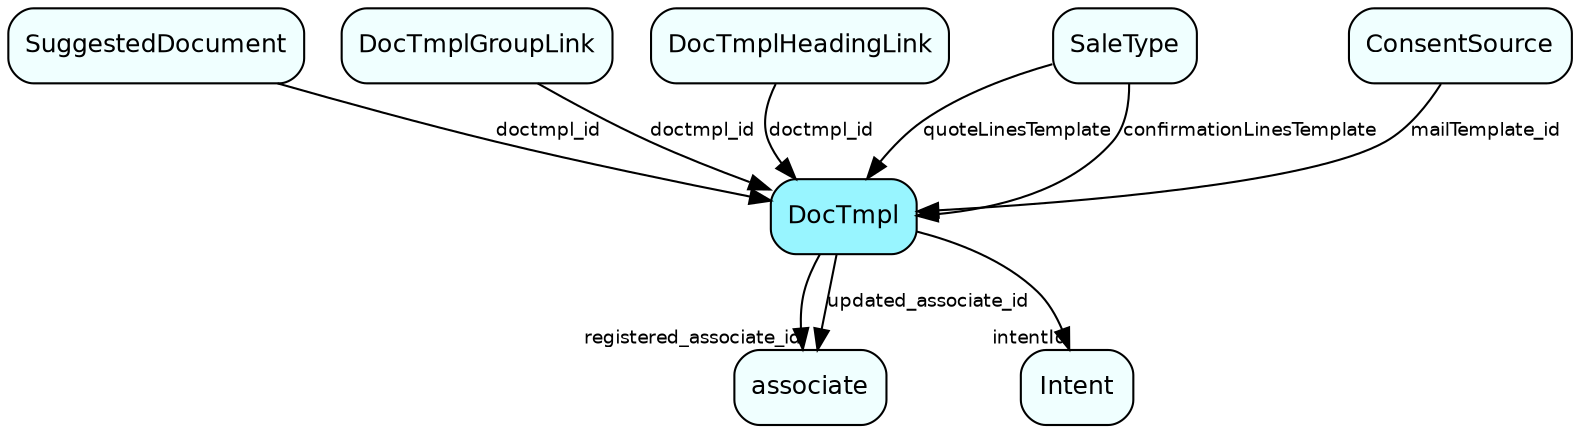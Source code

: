 digraph DocTmpl  {
node [shape = box style="rounded, filled" fontname = "Helvetica" fontsize = "12" ]
edge [fontname = "Helvetica" fontsize = "9"]

DocTmpl[fillcolor = "cadetblue1"]
associate[fillcolor = "azure1"]
Intent[fillcolor = "azure1"]
SuggestedDocument[fillcolor = "azure1"]
DocTmplGroupLink[fillcolor = "azure1"]
DocTmplHeadingLink[fillcolor = "azure1"]
SaleType[fillcolor = "azure1"]
ConsentSource[fillcolor = "azure1"]
DocTmpl -> associate [headlabel = "registered_associate_id"]
DocTmpl -> associate [label = "updated_associate_id"]
DocTmpl -> Intent [headlabel = "intentId"]
SuggestedDocument -> DocTmpl [label = "doctmpl_id"]
DocTmplGroupLink -> DocTmpl [label = "doctmpl_id"]
DocTmplHeadingLink -> DocTmpl [label = "doctmpl_id"]
SaleType -> DocTmpl [label = "quoteLinesTemplate"]
SaleType -> DocTmpl [label = "confirmationLinesTemplate"]
ConsentSource -> DocTmpl [label = "mailTemplate_id"]
}
